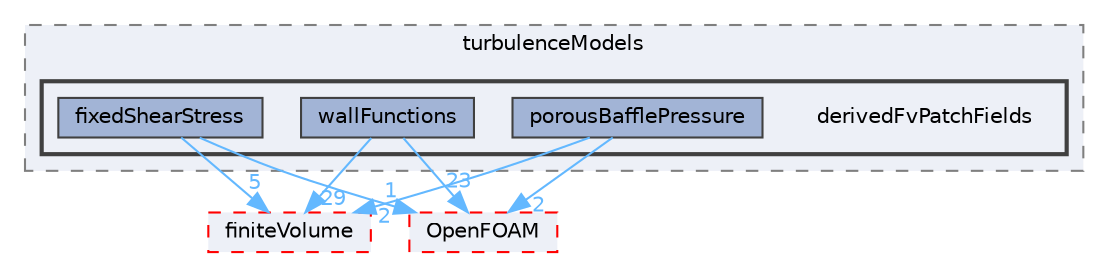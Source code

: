 digraph "src/TurbulenceModels/turbulenceModels/derivedFvPatchFields"
{
 // LATEX_PDF_SIZE
  bgcolor="transparent";
  edge [fontname=Helvetica,fontsize=10,labelfontname=Helvetica,labelfontsize=10];
  node [fontname=Helvetica,fontsize=10,shape=box,height=0.2,width=0.4];
  compound=true
  subgraph clusterdir_a3dc37bcacf99bb6122ed819dac99f09 {
    graph [ bgcolor="#edf0f7", pencolor="grey50", label="turbulenceModels", fontname=Helvetica,fontsize=10 style="filled,dashed", URL="dir_a3dc37bcacf99bb6122ed819dac99f09.html",tooltip=""]
  subgraph clusterdir_ab48cf420a2a4dfbebb9277cfff14058 {
    graph [ bgcolor="#edf0f7", pencolor="grey25", label="", fontname=Helvetica,fontsize=10 style="filled,bold", URL="dir_ab48cf420a2a4dfbebb9277cfff14058.html",tooltip=""]
    dir_ab48cf420a2a4dfbebb9277cfff14058 [shape=plaintext, label="derivedFvPatchFields"];
  dir_2d4fb16438cf279035fb4b12d914db32 [label="fixedShearStress", fillcolor="#a2b4d6", color="grey25", style="filled", URL="dir_2d4fb16438cf279035fb4b12d914db32.html",tooltip=""];
  dir_429357c7892ac348088d80961df105e2 [label="porousBafflePressure", fillcolor="#a2b4d6", color="grey25", style="filled", URL="dir_429357c7892ac348088d80961df105e2.html",tooltip=""];
  dir_1bd551b8fe346f6c53ea4a4970013c1a [label="wallFunctions", fillcolor="#a2b4d6", color="grey25", style="filled", URL="dir_1bd551b8fe346f6c53ea4a4970013c1a.html",tooltip=""];
  }
  }
  dir_9bd15774b555cf7259a6fa18f99fe99b [label="finiteVolume", fillcolor="#edf0f7", color="red", style="filled,dashed", URL="dir_9bd15774b555cf7259a6fa18f99fe99b.html",tooltip=""];
  dir_c5473ff19b20e6ec4dfe5c310b3778a8 [label="OpenFOAM", fillcolor="#edf0f7", color="red", style="filled,dashed", URL="dir_c5473ff19b20e6ec4dfe5c310b3778a8.html",tooltip=""];
  dir_2d4fb16438cf279035fb4b12d914db32->dir_9bd15774b555cf7259a6fa18f99fe99b [headlabel="5", labeldistance=1.5 headhref="dir_001419_001387.html" href="dir_001419_001387.html" color="steelblue1" fontcolor="steelblue1"];
  dir_2d4fb16438cf279035fb4b12d914db32->dir_c5473ff19b20e6ec4dfe5c310b3778a8 [headlabel="1", labeldistance=1.5 headhref="dir_001419_002695.html" href="dir_001419_002695.html" color="steelblue1" fontcolor="steelblue1"];
  dir_429357c7892ac348088d80961df105e2->dir_9bd15774b555cf7259a6fa18f99fe99b [headlabel="2", labeldistance=1.5 headhref="dir_003008_001387.html" href="dir_003008_001387.html" color="steelblue1" fontcolor="steelblue1"];
  dir_429357c7892ac348088d80961df105e2->dir_c5473ff19b20e6ec4dfe5c310b3778a8 [headlabel="2", labeldistance=1.5 headhref="dir_003008_002695.html" href="dir_003008_002695.html" color="steelblue1" fontcolor="steelblue1"];
  dir_1bd551b8fe346f6c53ea4a4970013c1a->dir_9bd15774b555cf7259a6fa18f99fe99b [headlabel="29", labeldistance=1.5 headhref="dir_004349_001387.html" href="dir_004349_001387.html" color="steelblue1" fontcolor="steelblue1"];
  dir_1bd551b8fe346f6c53ea4a4970013c1a->dir_c5473ff19b20e6ec4dfe5c310b3778a8 [headlabel="23", labeldistance=1.5 headhref="dir_004349_002695.html" href="dir_004349_002695.html" color="steelblue1" fontcolor="steelblue1"];
}
